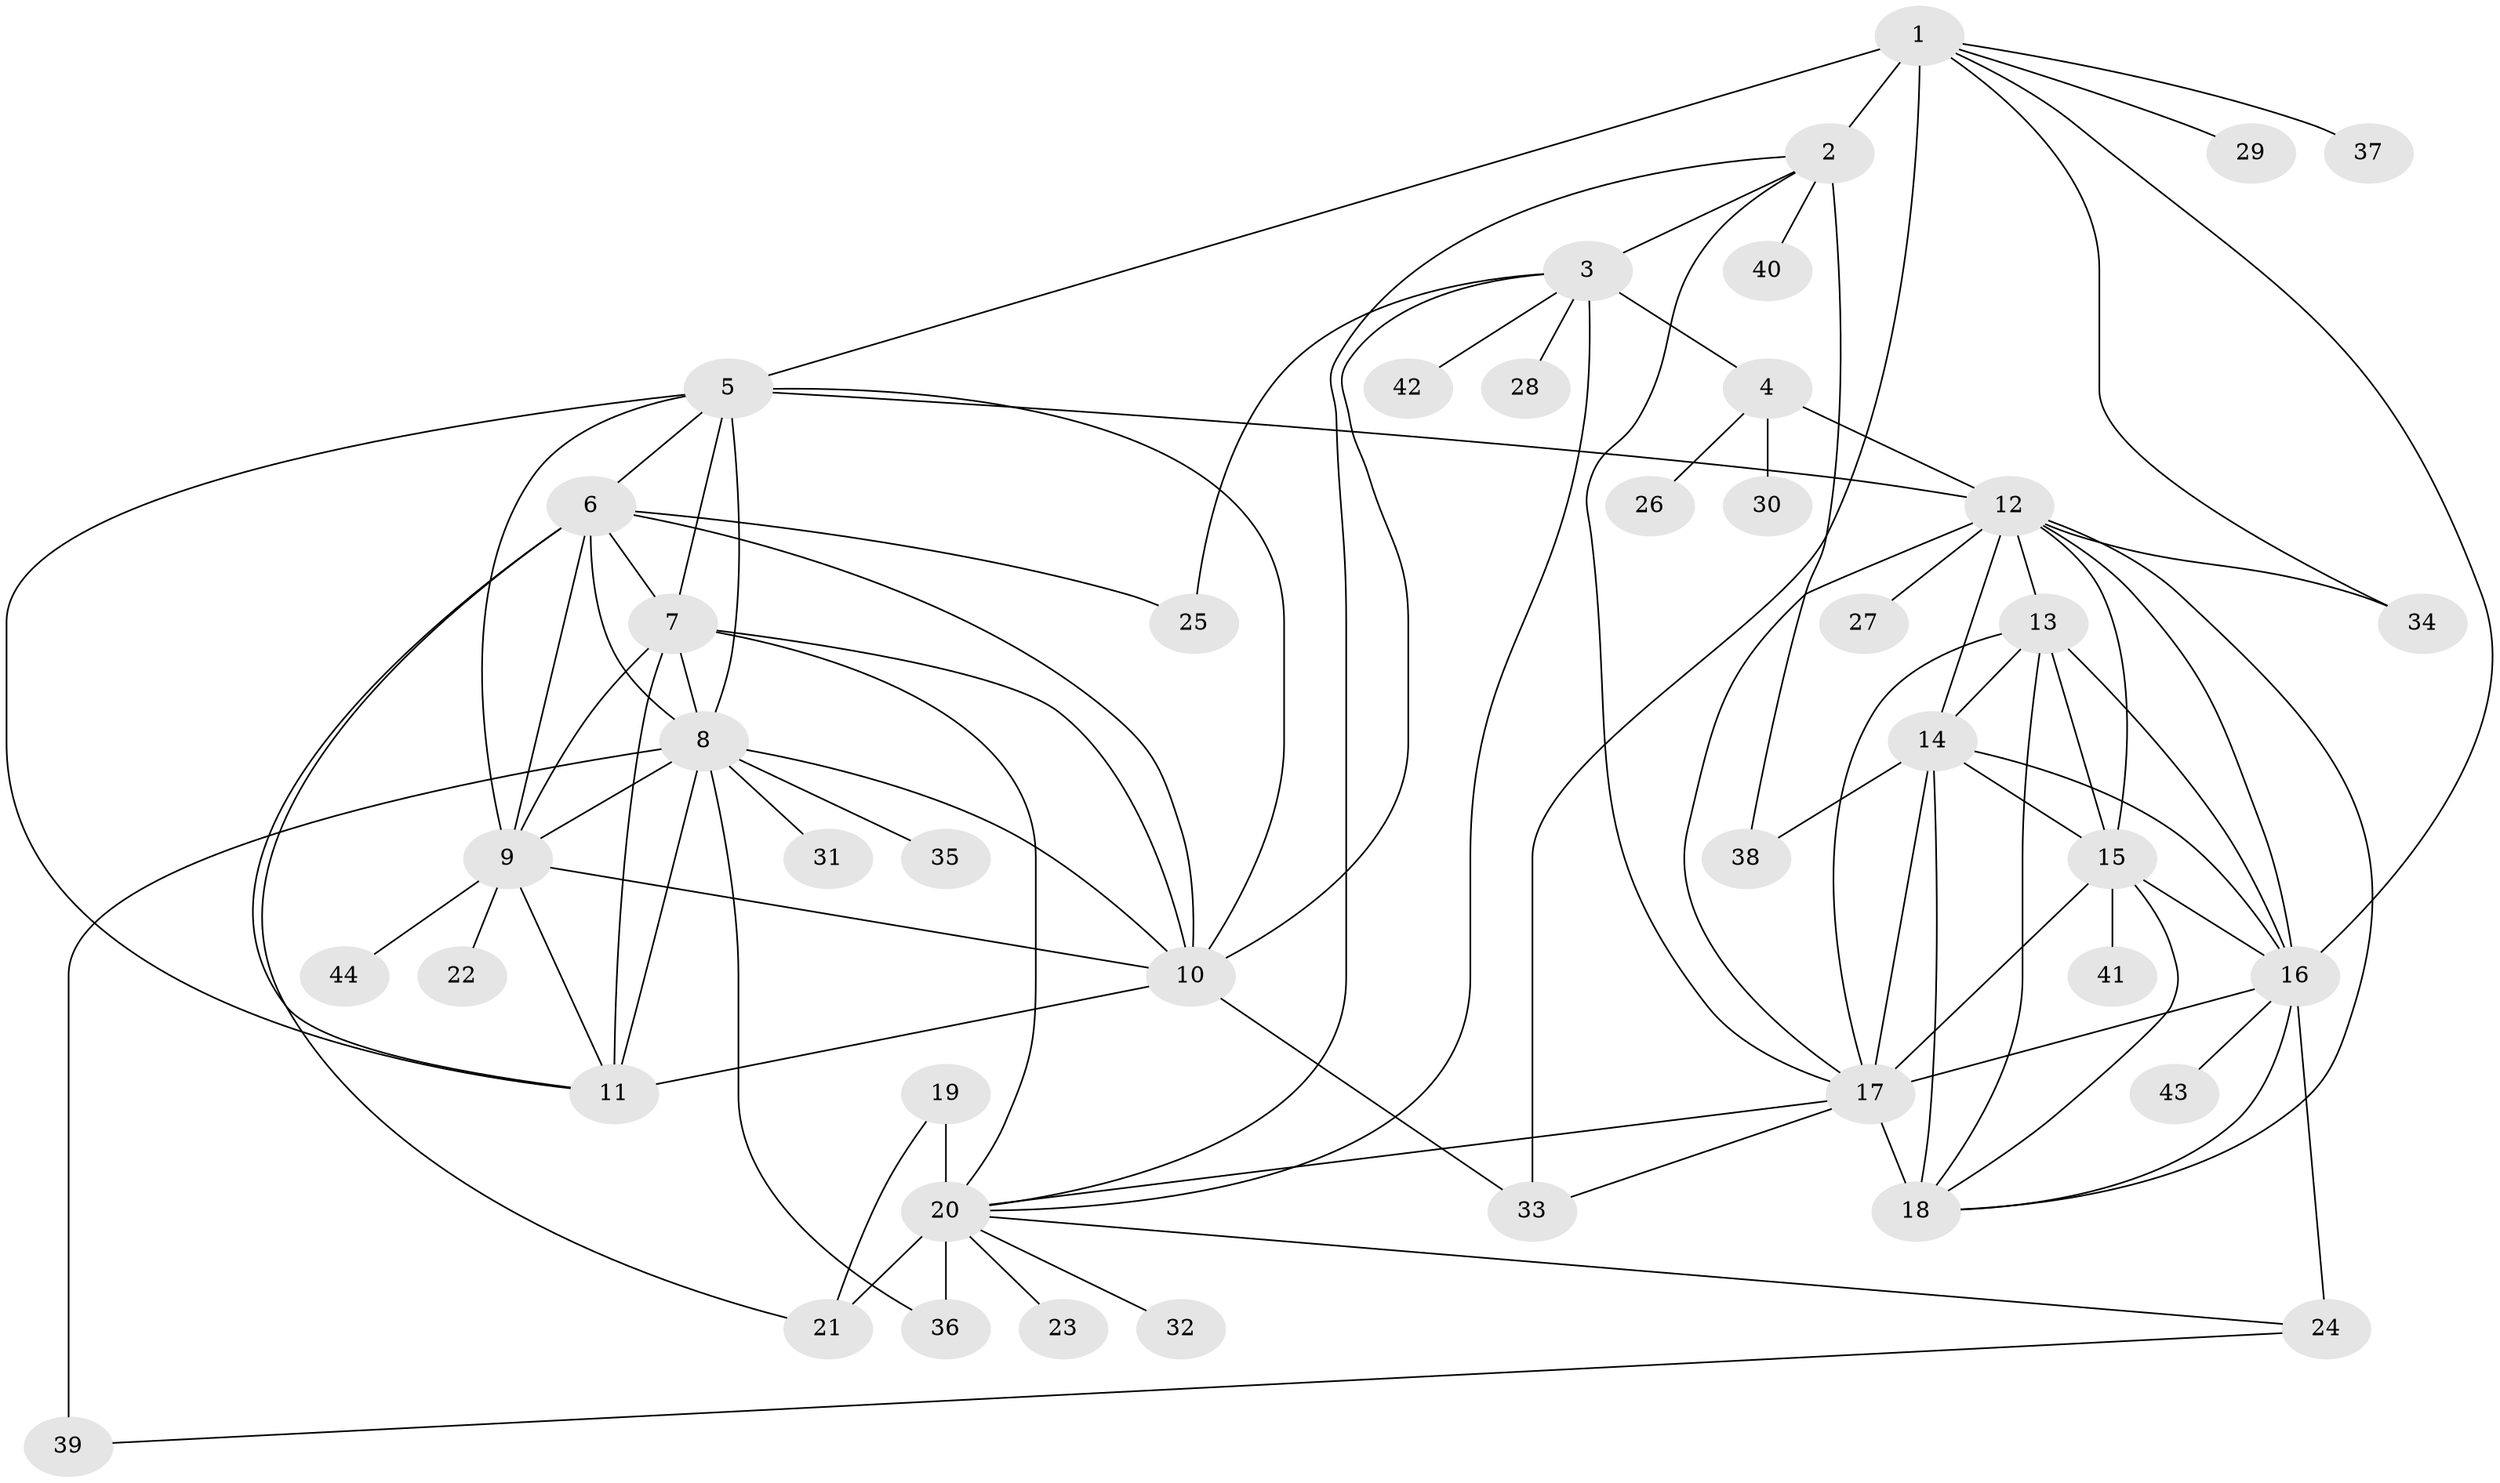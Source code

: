 // original degree distribution, {10: 0.0410958904109589, 9: 0.0410958904109589, 11: 0.03424657534246575, 8: 0.03424657534246575, 7: 0.03424657534246575, 13: 0.0273972602739726, 6: 0.0136986301369863, 12: 0.0136986301369863, 2: 0.13013698630136986, 3: 0.03424657534246575, 1: 0.5958904109589042}
// Generated by graph-tools (version 1.1) at 2025/52/03/04/25 22:52:19]
// undirected, 44 vertices, 90 edges
graph export_dot {
  node [color=gray90,style=filled];
  1;
  2;
  3;
  4;
  5;
  6;
  7;
  8;
  9;
  10;
  11;
  12;
  13;
  14;
  15;
  16;
  17;
  18;
  19;
  20;
  21;
  22;
  23;
  24;
  25;
  26;
  27;
  28;
  29;
  30;
  31;
  32;
  33;
  34;
  35;
  36;
  37;
  38;
  39;
  40;
  41;
  42;
  43;
  44;
  1 -- 2 [weight=6.0];
  1 -- 5 [weight=1.0];
  1 -- 16 [weight=1.0];
  1 -- 29 [weight=4.0];
  1 -- 33 [weight=2.0];
  1 -- 34 [weight=1.0];
  1 -- 37 [weight=1.0];
  2 -- 3 [weight=1.0];
  2 -- 17 [weight=1.0];
  2 -- 20 [weight=1.0];
  2 -- 38 [weight=1.0];
  2 -- 40 [weight=1.0];
  3 -- 4 [weight=6.0];
  3 -- 10 [weight=1.0];
  3 -- 20 [weight=1.0];
  3 -- 25 [weight=3.0];
  3 -- 28 [weight=1.0];
  3 -- 42 [weight=1.0];
  4 -- 12 [weight=1.0];
  4 -- 26 [weight=1.0];
  4 -- 30 [weight=1.0];
  5 -- 6 [weight=1.0];
  5 -- 7 [weight=1.0];
  5 -- 8 [weight=1.0];
  5 -- 9 [weight=1.0];
  5 -- 10 [weight=1.0];
  5 -- 11 [weight=1.0];
  5 -- 12 [weight=1.0];
  6 -- 7 [weight=1.0];
  6 -- 8 [weight=1.0];
  6 -- 9 [weight=1.0];
  6 -- 10 [weight=1.0];
  6 -- 11 [weight=1.0];
  6 -- 21 [weight=1.0];
  6 -- 25 [weight=1.0];
  7 -- 8 [weight=1.0];
  7 -- 9 [weight=1.0];
  7 -- 10 [weight=1.0];
  7 -- 11 [weight=2.0];
  7 -- 20 [weight=1.0];
  8 -- 9 [weight=1.0];
  8 -- 10 [weight=1.0];
  8 -- 11 [weight=1.0];
  8 -- 31 [weight=1.0];
  8 -- 35 [weight=1.0];
  8 -- 36 [weight=1.0];
  8 -- 39 [weight=3.0];
  9 -- 10 [weight=1.0];
  9 -- 11 [weight=1.0];
  9 -- 22 [weight=1.0];
  9 -- 44 [weight=1.0];
  10 -- 11 [weight=1.0];
  10 -- 33 [weight=1.0];
  12 -- 13 [weight=1.0];
  12 -- 14 [weight=1.0];
  12 -- 15 [weight=1.0];
  12 -- 16 [weight=1.0];
  12 -- 17 [weight=1.0];
  12 -- 18 [weight=1.0];
  12 -- 27 [weight=1.0];
  12 -- 34 [weight=2.0];
  13 -- 14 [weight=1.0];
  13 -- 15 [weight=1.0];
  13 -- 16 [weight=1.0];
  13 -- 17 [weight=1.0];
  13 -- 18 [weight=1.0];
  14 -- 15 [weight=1.0];
  14 -- 16 [weight=1.0];
  14 -- 17 [weight=1.0];
  14 -- 18 [weight=1.0];
  14 -- 38 [weight=1.0];
  15 -- 16 [weight=1.0];
  15 -- 17 [weight=1.0];
  15 -- 18 [weight=1.0];
  15 -- 41 [weight=1.0];
  16 -- 17 [weight=1.0];
  16 -- 18 [weight=1.0];
  16 -- 24 [weight=4.0];
  16 -- 43 [weight=1.0];
  17 -- 18 [weight=5.0];
  17 -- 20 [weight=1.0];
  17 -- 33 [weight=1.0];
  19 -- 20 [weight=5.0];
  19 -- 21 [weight=1.0];
  20 -- 21 [weight=5.0];
  20 -- 23 [weight=1.0];
  20 -- 24 [weight=1.0];
  20 -- 32 [weight=4.0];
  20 -- 36 [weight=2.0];
  24 -- 39 [weight=1.0];
}
